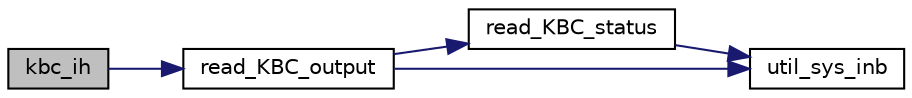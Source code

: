 digraph "kbc_ih"
{
 // LATEX_PDF_SIZE
  edge [fontname="Helvetica",fontsize="10",labelfontname="Helvetica",labelfontsize="10"];
  node [fontname="Helvetica",fontsize="10",shape=record];
  rankdir="LR";
  Node1 [label="kbc_ih",height=0.2,width=0.4,color="black", fillcolor="grey75", style="filled", fontcolor="black",tooltip=" "];
  Node1 -> Node2 [color="midnightblue",fontsize="10",style="solid"];
  Node2 [label="read_KBC_output",height=0.2,width=0.4,color="black", fillcolor="white", style="filled",URL="$Keyboard_2kbc_8c.html#ac7f264677f62648ac34476a46980af2f",tooltip=" "];
  Node2 -> Node3 [color="midnightblue",fontsize="10",style="solid"];
  Node3 [label="read_KBC_status",height=0.2,width=0.4,color="black", fillcolor="white", style="filled",URL="$Keyboard_2kbc_8c.html#ac024af91b156e4fc61ee3886b891de21",tooltip=" "];
  Node3 -> Node4 [color="midnightblue",fontsize="10",style="solid"];
  Node4 [label="util_sys_inb",height=0.2,width=0.4,color="black", fillcolor="white", style="filled",URL="$utils_8c.html#a79a031a8611f5b2d6afa4158e92b0fb4",tooltip=" "];
  Node2 -> Node4 [color="midnightblue",fontsize="10",style="solid"];
}
